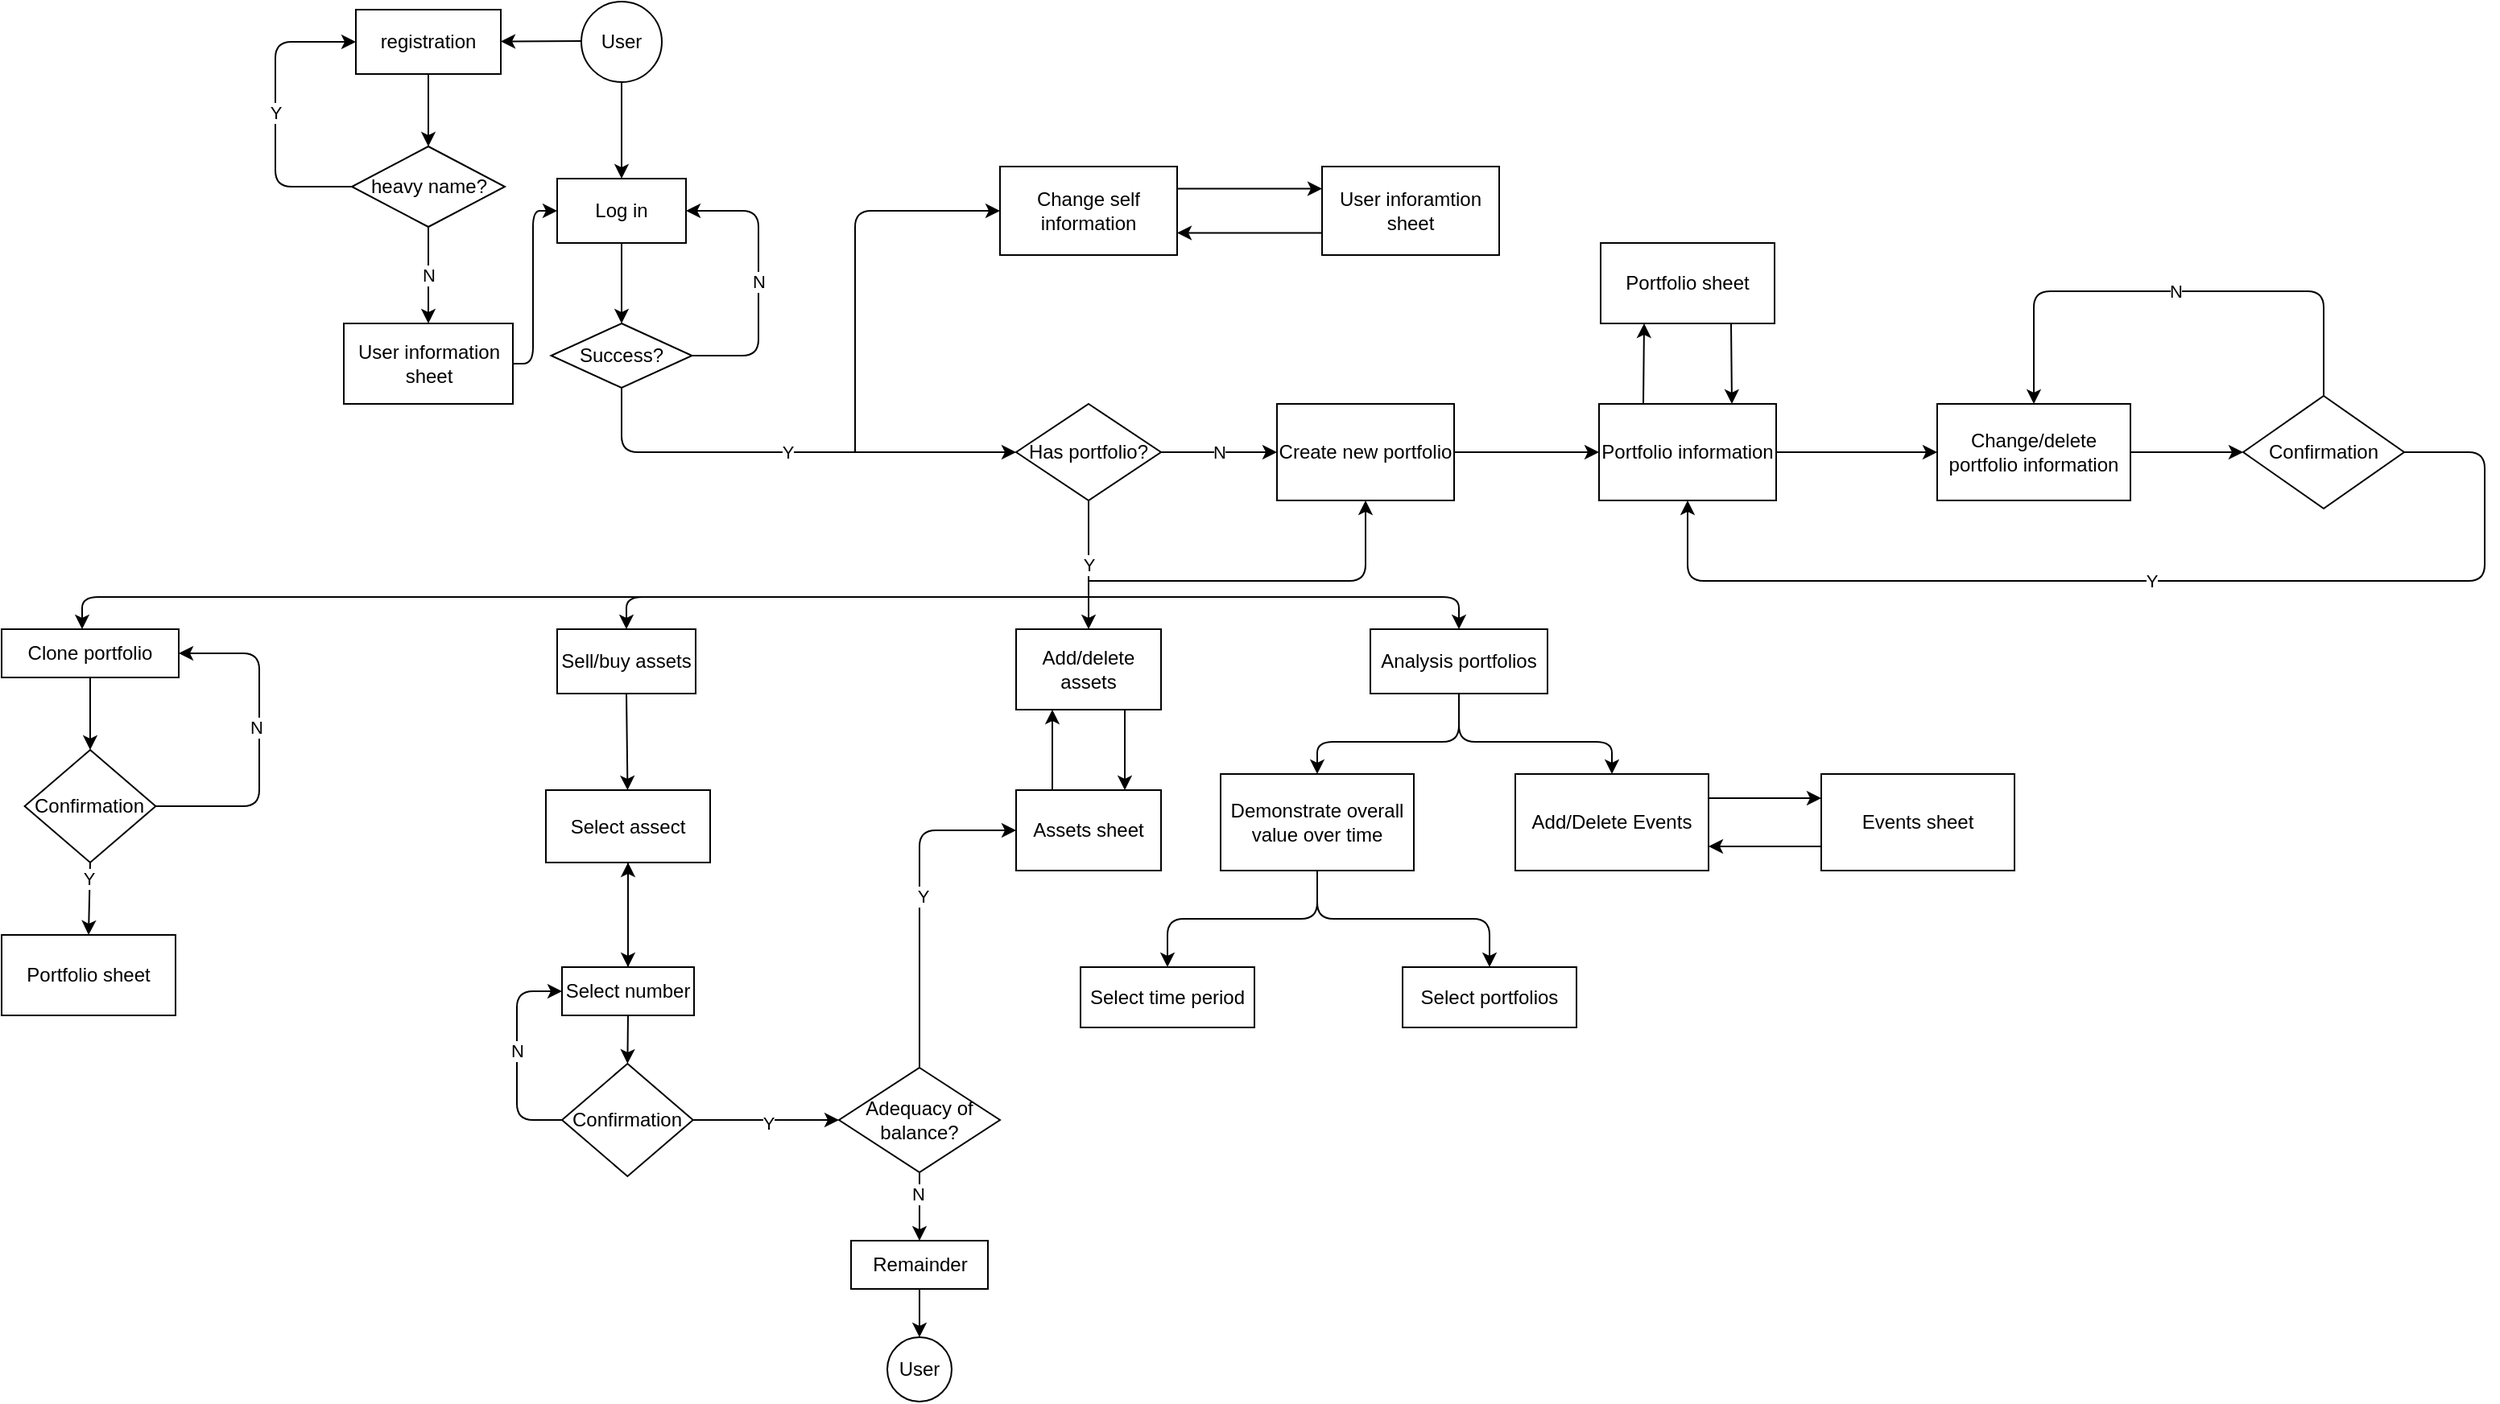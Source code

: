 <mxfile>
    <diagram id="wJVfLP4UzBCjrRszMt_y" name="第 1 页">
        <mxGraphModel dx="1895" dy="813" grid="1" gridSize="10" guides="1" tooltips="1" connect="1" arrows="1" fold="1" page="1" pageScale="1" pageWidth="827" pageHeight="1169" math="0" shadow="0">
            <root>
                <mxCell id="0"/>
                <mxCell id="1" parent="0"/>
                <mxCell id="2" value="User" style="ellipse;whiteSpace=wrap;html=1;aspect=fixed;" parent="1" vertex="1">
                    <mxGeometry x="310" y="200" width="50" height="50" as="geometry"/>
                </mxCell>
                <mxCell id="3" value="" style="endArrow=classic;html=1;" parent="1" target="4" edge="1">
                    <mxGeometry width="50" height="50" relative="1" as="geometry">
                        <mxPoint x="310" y="224.5" as="sourcePoint"/>
                        <mxPoint x="250" y="225" as="targetPoint"/>
                    </mxGeometry>
                </mxCell>
                <mxCell id="4" value="registration" style="rounded=0;whiteSpace=wrap;html=1;" parent="1" vertex="1">
                    <mxGeometry x="170" y="205" width="90" height="40" as="geometry"/>
                </mxCell>
                <mxCell id="5" value="heavy name?" style="rhombus;whiteSpace=wrap;html=1;" parent="1" vertex="1">
                    <mxGeometry x="167.5" y="290" width="95" height="50" as="geometry"/>
                </mxCell>
                <mxCell id="7" value="" style="endArrow=classic;html=1;exitX=0;exitY=0.5;exitDx=0;exitDy=0;entryX=0;entryY=0.5;entryDx=0;entryDy=0;" parent="1" source="5" target="4" edge="1">
                    <mxGeometry relative="1" as="geometry">
                        <mxPoint x="70" y="450" as="sourcePoint"/>
                        <mxPoint x="120" y="150" as="targetPoint"/>
                        <Array as="points">
                            <mxPoint x="120" y="315"/>
                            <mxPoint x="120" y="225"/>
                        </Array>
                    </mxGeometry>
                </mxCell>
                <mxCell id="8" value="Y" style="edgeLabel;resizable=0;html=1;align=center;verticalAlign=middle;" parent="7" connectable="0" vertex="1">
                    <mxGeometry relative="1" as="geometry"/>
                </mxCell>
                <mxCell id="9" value="" style="endArrow=classic;html=1;exitX=0.5;exitY=1;exitDx=0;exitDy=0;entryX=0.5;entryY=0;entryDx=0;entryDy=0;" parent="1" source="4" target="5" edge="1">
                    <mxGeometry width="50" height="50" relative="1" as="geometry">
                        <mxPoint x="390" y="360" as="sourcePoint"/>
                        <mxPoint x="440" y="310" as="targetPoint"/>
                    </mxGeometry>
                </mxCell>
                <mxCell id="14" value="" style="endArrow=classic;html=1;exitX=0.5;exitY=1;exitDx=0;exitDy=0;entryX=0.5;entryY=0;entryDx=0;entryDy=0;" parent="1" source="5" target="16" edge="1">
                    <mxGeometry relative="1" as="geometry">
                        <mxPoint x="360" y="330" as="sourcePoint"/>
                        <mxPoint x="215" y="400" as="targetPoint"/>
                    </mxGeometry>
                </mxCell>
                <mxCell id="15" value="N" style="edgeLabel;resizable=0;html=1;align=center;verticalAlign=middle;" parent="14" connectable="0" vertex="1">
                    <mxGeometry relative="1" as="geometry"/>
                </mxCell>
                <mxCell id="16" value="User information sheet" style="rounded=0;whiteSpace=wrap;html=1;" parent="1" vertex="1">
                    <mxGeometry x="162.5" y="400" width="105" height="50" as="geometry"/>
                </mxCell>
                <mxCell id="17" value="" style="endArrow=classic;html=1;exitX=0.5;exitY=1;exitDx=0;exitDy=0;entryX=0.5;entryY=0;entryDx=0;entryDy=0;" parent="1" source="2" target="18" edge="1">
                    <mxGeometry width="50" height="50" relative="1" as="geometry">
                        <mxPoint x="390" y="350" as="sourcePoint"/>
                        <mxPoint x="335" y="310" as="targetPoint"/>
                    </mxGeometry>
                </mxCell>
                <mxCell id="18" value="Log in" style="rounded=0;whiteSpace=wrap;html=1;" parent="1" vertex="1">
                    <mxGeometry x="295" y="310" width="80" height="40" as="geometry"/>
                </mxCell>
                <mxCell id="19" value="" style="endArrow=classic;html=1;exitX=1;exitY=0.5;exitDx=0;exitDy=0;entryX=0;entryY=0.5;entryDx=0;entryDy=0;" parent="1" source="16" target="18" edge="1">
                    <mxGeometry width="50" height="50" relative="1" as="geometry">
                        <mxPoint x="390" y="350" as="sourcePoint"/>
                        <mxPoint x="280" y="280" as="targetPoint"/>
                        <Array as="points">
                            <mxPoint x="280" y="425"/>
                            <mxPoint x="280" y="330"/>
                        </Array>
                    </mxGeometry>
                </mxCell>
                <mxCell id="20" value="" style="endArrow=classic;html=1;exitX=0.5;exitY=1;exitDx=0;exitDy=0;" parent="1" source="18" target="21" edge="1">
                    <mxGeometry width="50" height="50" relative="1" as="geometry">
                        <mxPoint x="390" y="350" as="sourcePoint"/>
                        <mxPoint x="335" y="400" as="targetPoint"/>
                    </mxGeometry>
                </mxCell>
                <mxCell id="21" value="Success?" style="rhombus;whiteSpace=wrap;html=1;" parent="1" vertex="1">
                    <mxGeometry x="291.25" y="400" width="87.5" height="40" as="geometry"/>
                </mxCell>
                <mxCell id="23" value="" style="endArrow=classic;html=1;exitX=1;exitY=0.5;exitDx=0;exitDy=0;entryX=1;entryY=0.5;entryDx=0;entryDy=0;" parent="1" source="21" target="18" edge="1">
                    <mxGeometry relative="1" as="geometry">
                        <mxPoint x="360" y="320" as="sourcePoint"/>
                        <mxPoint x="420" y="260" as="targetPoint"/>
                        <Array as="points">
                            <mxPoint x="420" y="420"/>
                            <mxPoint x="420" y="330"/>
                        </Array>
                    </mxGeometry>
                </mxCell>
                <mxCell id="24" value="N" style="edgeLabel;resizable=0;html=1;align=center;verticalAlign=middle;" parent="23" connectable="0" vertex="1">
                    <mxGeometry relative="1" as="geometry"/>
                </mxCell>
                <mxCell id="25" value="" style="endArrow=classic;html=1;exitX=0.5;exitY=1;exitDx=0;exitDy=0;entryX=0;entryY=0.5;entryDx=0;entryDy=0;" parent="1" source="21" target="50" edge="1">
                    <mxGeometry relative="1" as="geometry">
                        <mxPoint x="360" y="320" as="sourcePoint"/>
                        <mxPoint x="550" y="480" as="targetPoint"/>
                        <Array as="points">
                            <mxPoint x="335" y="480"/>
                        </Array>
                    </mxGeometry>
                </mxCell>
                <mxCell id="26" value="Y" style="edgeLabel;resizable=0;html=1;align=center;verticalAlign=middle;" parent="25" connectable="0" vertex="1">
                    <mxGeometry relative="1" as="geometry"/>
                </mxCell>
                <mxCell id="27" value="" style="endArrow=classic;html=1;entryX=0;entryY=0.5;entryDx=0;entryDy=0;" parent="1" target="30" edge="1">
                    <mxGeometry width="50" height="50" relative="1" as="geometry">
                        <mxPoint x="480" y="480" as="sourcePoint"/>
                        <mxPoint x="560" y="330" as="targetPoint"/>
                        <Array as="points">
                            <mxPoint x="480" y="330"/>
                        </Array>
                    </mxGeometry>
                </mxCell>
                <mxCell id="30" value="Change self information" style="rounded=0;whiteSpace=wrap;html=1;" parent="1" vertex="1">
                    <mxGeometry x="570" y="302.5" width="110" height="55" as="geometry"/>
                </mxCell>
                <mxCell id="31" value="" style="endArrow=classic;html=1;exitX=1;exitY=0.25;exitDx=0;exitDy=0;entryX=0;entryY=0.25;entryDx=0;entryDy=0;" parent="1" source="30" target="34" edge="1">
                    <mxGeometry width="50" height="50" relative="1" as="geometry">
                        <mxPoint x="700" y="330" as="sourcePoint"/>
                        <mxPoint x="770" y="315" as="targetPoint"/>
                    </mxGeometry>
                </mxCell>
                <mxCell id="32" value="" style="endArrow=classic;html=1;entryX=1;entryY=0.75;entryDx=0;entryDy=0;exitX=0;exitY=0.75;exitDx=0;exitDy=0;" parent="1" source="34" target="30" edge="1">
                    <mxGeometry width="50" height="50" relative="1" as="geometry">
                        <mxPoint x="770" y="340" as="sourcePoint"/>
                        <mxPoint x="780" y="324" as="targetPoint"/>
                    </mxGeometry>
                </mxCell>
                <mxCell id="34" value="User inforamtion sheet" style="rounded=0;whiteSpace=wrap;html=1;" parent="1" vertex="1">
                    <mxGeometry x="770" y="302.5" width="110" height="55" as="geometry"/>
                </mxCell>
                <mxCell id="50" value="Has&amp;nbsp;portfolio?" style="rhombus;whiteSpace=wrap;html=1;" vertex="1" parent="1">
                    <mxGeometry x="580" y="450" width="90" height="60" as="geometry"/>
                </mxCell>
                <mxCell id="51" value="" style="endArrow=classic;html=1;exitX=1;exitY=0.5;exitDx=0;exitDy=0;entryX=0;entryY=0.5;entryDx=0;entryDy=0;" edge="1" parent="1" source="50" target="35">
                    <mxGeometry relative="1" as="geometry">
                        <mxPoint x="670" y="490" as="sourcePoint"/>
                        <mxPoint x="700" y="500" as="targetPoint"/>
                    </mxGeometry>
                </mxCell>
                <mxCell id="52" value="N" style="edgeLabel;resizable=0;html=1;align=center;verticalAlign=middle;" connectable="0" vertex="1" parent="51">
                    <mxGeometry relative="1" as="geometry"/>
                </mxCell>
                <mxCell id="57" value="Add/delete assets" style="rounded=0;whiteSpace=wrap;html=1;" vertex="1" parent="1">
                    <mxGeometry x="580" y="590" width="90" height="50" as="geometry"/>
                </mxCell>
                <mxCell id="53" value="" style="endArrow=classic;html=1;exitX=0.5;exitY=1;exitDx=0;exitDy=0;entryX=0.5;entryY=0;entryDx=0;entryDy=0;movable=0;resizable=0;rotatable=0;deletable=0;editable=0;connectable=0;" edge="1" parent="1" source="50" target="57">
                    <mxGeometry relative="1" as="geometry">
                        <mxPoint x="600" y="500" as="sourcePoint"/>
                        <mxPoint x="625" y="590" as="targetPoint"/>
                    </mxGeometry>
                </mxCell>
                <mxCell id="54" value="Y" style="edgeLabel;resizable=0;html=1;align=center;verticalAlign=middle;" connectable="0" vertex="1" parent="53">
                    <mxGeometry relative="1" as="geometry"/>
                </mxCell>
                <mxCell id="55" value="" style="endArrow=classic;html=1;entryX=0.5;entryY=1;entryDx=0;entryDy=0;movable=0;resizable=0;rotatable=0;deletable=0;editable=0;connectable=0;" edge="1" parent="1" target="35">
                    <mxGeometry width="50" height="50" relative="1" as="geometry">
                        <mxPoint x="625" y="560" as="sourcePoint"/>
                        <mxPoint x="802" y="510" as="targetPoint"/>
                        <Array as="points">
                            <mxPoint x="797" y="560"/>
                        </Array>
                    </mxGeometry>
                </mxCell>
                <mxCell id="59" value="Assets sheet" style="rounded=0;whiteSpace=wrap;html=1;" vertex="1" parent="1">
                    <mxGeometry x="580" y="690" width="90" height="50" as="geometry"/>
                </mxCell>
                <mxCell id="60" value="" style="endArrow=classic;html=1;exitX=0.75;exitY=1;exitDx=0;exitDy=0;entryX=0.75;entryY=0;entryDx=0;entryDy=0;" edge="1" parent="1" source="57" target="59">
                    <mxGeometry width="50" height="50" relative="1" as="geometry">
                        <mxPoint x="710" y="710" as="sourcePoint"/>
                        <mxPoint x="648" y="690" as="targetPoint"/>
                    </mxGeometry>
                </mxCell>
                <mxCell id="61" value="" style="endArrow=classic;html=1;entryX=0.25;entryY=1;entryDx=0;entryDy=0;exitX=0.25;exitY=0;exitDx=0;exitDy=0;" edge="1" parent="1" source="59" target="57">
                    <mxGeometry width="50" height="50" relative="1" as="geometry">
                        <mxPoint x="603" y="690" as="sourcePoint"/>
                        <mxPoint x="670" y="810" as="targetPoint"/>
                    </mxGeometry>
                </mxCell>
                <mxCell id="62" value="" style="endArrow=classic;html=1;entryX=0.5;entryY=0;entryDx=0;entryDy=0;" edge="1" parent="1" target="63">
                    <mxGeometry width="50" height="50" relative="1" as="geometry">
                        <mxPoint x="624" y="570" as="sourcePoint"/>
                        <mxPoint x="340" y="590" as="targetPoint"/>
                        <Array as="points">
                            <mxPoint x="338" y="570"/>
                        </Array>
                    </mxGeometry>
                </mxCell>
                <mxCell id="63" value="Sell/buy assets" style="rounded=0;whiteSpace=wrap;html=1;" vertex="1" parent="1">
                    <mxGeometry x="295" y="590" width="86" height="40" as="geometry"/>
                </mxCell>
                <mxCell id="64" value="Confirmation" style="rhombus;whiteSpace=wrap;html=1;" vertex="1" parent="1">
                    <mxGeometry x="298" y="860" width="81.37" height="70" as="geometry"/>
                </mxCell>
                <mxCell id="66" value="" style="endArrow=classic;html=1;exitX=1;exitY=0.5;exitDx=0;exitDy=0;entryX=0;entryY=0.5;entryDx=0;entryDy=0;" edge="1" parent="1" source="64" target="77">
                    <mxGeometry width="50" height="50" relative="1" as="geometry">
                        <mxPoint x="570" y="710" as="sourcePoint"/>
                        <mxPoint x="460" y="895" as="targetPoint"/>
                    </mxGeometry>
                </mxCell>
                <mxCell id="67" value="Y" style="edgeLabel;html=1;align=center;verticalAlign=middle;resizable=0;points=[];" vertex="1" connectable="0" parent="66">
                    <mxGeometry x="0.011" y="-2" relative="1" as="geometry">
                        <mxPoint as="offset"/>
                    </mxGeometry>
                </mxCell>
                <mxCell id="70" value="" style="endArrow=classic;html=1;exitX=0.5;exitY=1;exitDx=0;exitDy=0;" edge="1" parent="1" source="63" target="71">
                    <mxGeometry width="50" height="50" relative="1" as="geometry">
                        <mxPoint x="680" y="780" as="sourcePoint"/>
                        <mxPoint x="338" y="690" as="targetPoint"/>
                    </mxGeometry>
                </mxCell>
                <mxCell id="71" value="Select assect" style="rounded=0;whiteSpace=wrap;html=1;" vertex="1" parent="1">
                    <mxGeometry x="288" y="690" width="102" height="45" as="geometry"/>
                </mxCell>
                <mxCell id="72" value="" style="endArrow=classic;html=1;exitX=0.5;exitY=1;exitDx=0;exitDy=0;entryX=0.5;entryY=0;entryDx=0;entryDy=0;" edge="1" parent="1" source="71" target="73">
                    <mxGeometry width="50" height="50" relative="1" as="geometry">
                        <mxPoint x="540" y="800" as="sourcePoint"/>
                        <mxPoint x="340" y="800" as="targetPoint"/>
                    </mxGeometry>
                </mxCell>
                <mxCell id="74" value="" style="edgeStyle=none;html=1;" edge="1" parent="1" source="73" target="71">
                    <mxGeometry relative="1" as="geometry"/>
                </mxCell>
                <mxCell id="73" value="Select number" style="rounded=0;whiteSpace=wrap;html=1;" vertex="1" parent="1">
                    <mxGeometry x="298" y="800" width="82" height="30" as="geometry"/>
                </mxCell>
                <mxCell id="75" value="" style="endArrow=classic;html=1;exitX=0.5;exitY=1;exitDx=0;exitDy=0;entryX=0.5;entryY=0;entryDx=0;entryDy=0;" edge="1" parent="1" source="73" target="64">
                    <mxGeometry width="50" height="50" relative="1" as="geometry">
                        <mxPoint x="440" y="800" as="sourcePoint"/>
                        <mxPoint x="490" y="750" as="targetPoint"/>
                    </mxGeometry>
                </mxCell>
                <mxCell id="77" value="Adequacy of balance?" style="rhombus;whiteSpace=wrap;html=1;" vertex="1" parent="1">
                    <mxGeometry x="470" y="862.5" width="100" height="65" as="geometry"/>
                </mxCell>
                <mxCell id="78" value="" style="endArrow=classic;html=1;exitX=0;exitY=0.5;exitDx=0;exitDy=0;entryX=0;entryY=0.5;entryDx=0;entryDy=0;" edge="1" parent="1" source="64" target="73">
                    <mxGeometry width="50" height="50" relative="1" as="geometry">
                        <mxPoint x="290" y="840" as="sourcePoint"/>
                        <mxPoint x="270" y="810" as="targetPoint"/>
                        <Array as="points">
                            <mxPoint x="270" y="895"/>
                            <mxPoint x="270" y="815"/>
                        </Array>
                    </mxGeometry>
                </mxCell>
                <mxCell id="80" value="N" style="edgeLabel;html=1;align=center;verticalAlign=middle;resizable=0;points=[];" vertex="1" connectable="0" parent="78">
                    <mxGeometry x="0.052" relative="1" as="geometry">
                        <mxPoint as="offset"/>
                    </mxGeometry>
                </mxCell>
                <mxCell id="81" value="" style="endArrow=classic;html=1;exitX=0.5;exitY=1;exitDx=0;exitDy=0;entryX=0.5;entryY=0;entryDx=0;entryDy=0;" edge="1" parent="1" source="77" target="83">
                    <mxGeometry width="50" height="50" relative="1" as="geometry">
                        <mxPoint x="460" y="890" as="sourcePoint"/>
                        <mxPoint x="520" y="980" as="targetPoint"/>
                    </mxGeometry>
                </mxCell>
                <mxCell id="82" value="N" style="edgeLabel;html=1;align=center;verticalAlign=middle;resizable=0;points=[];" vertex="1" connectable="0" parent="81">
                    <mxGeometry x="-0.355" y="-1" relative="1" as="geometry">
                        <mxPoint as="offset"/>
                    </mxGeometry>
                </mxCell>
                <mxCell id="83" value="Remainder" style="rounded=0;whiteSpace=wrap;html=1;" vertex="1" parent="1">
                    <mxGeometry x="477.5" y="970" width="85" height="30" as="geometry"/>
                </mxCell>
                <mxCell id="84" value="" style="endArrow=classic;html=1;exitX=0.5;exitY=1;exitDx=0;exitDy=0;entryX=0.5;entryY=0;entryDx=0;entryDy=0;" edge="1" parent="1" source="83" target="85">
                    <mxGeometry width="50" height="50" relative="1" as="geometry">
                        <mxPoint x="460" y="960" as="sourcePoint"/>
                        <mxPoint x="520" y="1030" as="targetPoint"/>
                    </mxGeometry>
                </mxCell>
                <mxCell id="85" value="User" style="ellipse;whiteSpace=wrap;html=1;aspect=fixed;" vertex="1" parent="1">
                    <mxGeometry x="500" y="1030" width="40" height="40" as="geometry"/>
                </mxCell>
                <mxCell id="86" value="" style="endArrow=classic;html=1;exitX=0.5;exitY=0;exitDx=0;exitDy=0;entryX=0;entryY=0.5;entryDx=0;entryDy=0;" edge="1" parent="1" source="77" target="59">
                    <mxGeometry width="50" height="50" relative="1" as="geometry">
                        <mxPoint x="440" y="780" as="sourcePoint"/>
                        <mxPoint x="520" y="680" as="targetPoint"/>
                        <Array as="points">
                            <mxPoint x="520" y="715"/>
                        </Array>
                    </mxGeometry>
                </mxCell>
                <mxCell id="87" value="Y" style="edgeLabel;html=1;align=center;verticalAlign=middle;resizable=0;points=[];" vertex="1" connectable="0" parent="86">
                    <mxGeometry x="0.027" y="-2" relative="1" as="geometry">
                        <mxPoint as="offset"/>
                    </mxGeometry>
                </mxCell>
                <mxCell id="90" value="" style="endArrow=classic;html=1;" edge="1" parent="1" target="91">
                    <mxGeometry width="50" height="50" relative="1" as="geometry">
                        <mxPoint x="620" y="570" as="sourcePoint"/>
                        <mxPoint x="860" y="590" as="targetPoint"/>
                        <Array as="points">
                            <mxPoint x="855" y="570"/>
                        </Array>
                    </mxGeometry>
                </mxCell>
                <mxCell id="91" value="Analysis portfolios" style="rounded=0;whiteSpace=wrap;html=1;" vertex="1" parent="1">
                    <mxGeometry x="800" y="590" width="110" height="40" as="geometry"/>
                </mxCell>
                <mxCell id="92" value="Demonstrate overall value over time" style="rounded=0;whiteSpace=wrap;html=1;" vertex="1" parent="1">
                    <mxGeometry x="707" y="680" width="120" height="60" as="geometry"/>
                </mxCell>
                <mxCell id="93" value="" style="endArrow=classic;html=1;exitX=0.5;exitY=1;exitDx=0;exitDy=0;entryX=0.5;entryY=0;entryDx=0;entryDy=0;" edge="1" parent="1" source="91" target="92">
                    <mxGeometry width="50" height="50" relative="1" as="geometry">
                        <mxPoint x="690" y="730" as="sourcePoint"/>
                        <mxPoint x="740" y="680" as="targetPoint"/>
                        <Array as="points">
                            <mxPoint x="855" y="660"/>
                            <mxPoint x="767" y="660"/>
                        </Array>
                    </mxGeometry>
                </mxCell>
                <mxCell id="95" value="" style="endArrow=classic;html=1;entryX=0.5;entryY=0;entryDx=0;entryDy=0;" edge="1" parent="1" target="96">
                    <mxGeometry width="50" height="50" relative="1" as="geometry">
                        <mxPoint x="855" y="630" as="sourcePoint"/>
                        <mxPoint x="950" y="680" as="targetPoint"/>
                        <Array as="points">
                            <mxPoint x="855" y="660"/>
                            <mxPoint x="950" y="660"/>
                        </Array>
                    </mxGeometry>
                </mxCell>
                <mxCell id="96" value="Add/Delete Events" style="rounded=0;whiteSpace=wrap;html=1;" vertex="1" parent="1">
                    <mxGeometry x="890" y="680" width="120" height="60" as="geometry"/>
                </mxCell>
                <mxCell id="35" value="Create new portfolio" style="rounded=0;whiteSpace=wrap;html=1;" parent="1" vertex="1">
                    <mxGeometry x="742" y="450" width="110" height="60" as="geometry"/>
                </mxCell>
                <mxCell id="37" value="Portfolio information" style="rounded=0;whiteSpace=wrap;html=1;" parent="1" vertex="1">
                    <mxGeometry x="942" y="450" width="110" height="60" as="geometry"/>
                </mxCell>
                <mxCell id="38" value="" style="endArrow=classic;html=1;exitX=1;exitY=0.5;exitDx=0;exitDy=0;entryX=0;entryY=0.5;entryDx=0;entryDy=0;" edge="1" parent="1" source="35" target="37">
                    <mxGeometry width="50" height="50" relative="1" as="geometry">
                        <mxPoint x="872" y="500" as="sourcePoint"/>
                        <mxPoint x="962" y="500" as="targetPoint"/>
                    </mxGeometry>
                </mxCell>
                <mxCell id="39" value="" style="endArrow=classic;html=1;entryX=0;entryY=0.5;entryDx=0;entryDy=0;exitX=1;exitY=0.5;exitDx=0;exitDy=0;" edge="1" parent="1" source="37" target="41">
                    <mxGeometry width="50" height="50" relative="1" as="geometry">
                        <mxPoint x="1062" y="470" as="sourcePoint"/>
                        <mxPoint x="1142" y="480" as="targetPoint"/>
                    </mxGeometry>
                </mxCell>
                <mxCell id="41" value="Change/delete portfolio information" style="rounded=0;whiteSpace=wrap;html=1;" vertex="1" parent="1">
                    <mxGeometry x="1152" y="450" width="120" height="60" as="geometry"/>
                </mxCell>
                <mxCell id="42" value="Confirmation" style="rhombus;whiteSpace=wrap;html=1;" vertex="1" parent="1">
                    <mxGeometry x="1342" y="445" width="100" height="70" as="geometry"/>
                </mxCell>
                <mxCell id="43" value="" style="endArrow=classic;html=1;exitX=1;exitY=0.5;exitDx=0;exitDy=0;entryX=0;entryY=0.5;entryDx=0;entryDy=0;" edge="1" parent="1" source="41" target="42">
                    <mxGeometry width="50" height="50" relative="1" as="geometry">
                        <mxPoint x="1242" y="360" as="sourcePoint"/>
                        <mxPoint x="1292" y="310" as="targetPoint"/>
                    </mxGeometry>
                </mxCell>
                <mxCell id="44" value="" style="endArrow=classic;html=1;exitX=0.5;exitY=0;exitDx=0;exitDy=0;entryX=0.5;entryY=0;entryDx=0;entryDy=0;" edge="1" parent="1" source="42" target="41">
                    <mxGeometry relative="1" as="geometry">
                        <mxPoint x="1222" y="380" as="sourcePoint"/>
                        <mxPoint x="1122" y="380" as="targetPoint"/>
                        <Array as="points">
                            <mxPoint x="1392" y="380"/>
                            <mxPoint x="1212" y="380"/>
                        </Array>
                    </mxGeometry>
                </mxCell>
                <mxCell id="45" value="N" style="edgeLabel;resizable=0;html=1;align=center;verticalAlign=middle;" connectable="0" vertex="1" parent="44">
                    <mxGeometry relative="1" as="geometry"/>
                </mxCell>
                <mxCell id="46" value="" style="endArrow=classic;html=1;exitX=1;exitY=0.5;exitDx=0;exitDy=0;entryX=0.5;entryY=1;entryDx=0;entryDy=0;" edge="1" parent="1" source="42" target="37">
                    <mxGeometry relative="1" as="geometry">
                        <mxPoint x="1192" y="480" as="sourcePoint"/>
                        <mxPoint x="962" y="560" as="targetPoint"/>
                        <Array as="points">
                            <mxPoint x="1492" y="480"/>
                            <mxPoint x="1492" y="560"/>
                            <mxPoint x="997" y="560"/>
                        </Array>
                    </mxGeometry>
                </mxCell>
                <mxCell id="47" value="Y" style="edgeLabel;resizable=0;html=1;align=center;verticalAlign=middle;" connectable="0" vertex="1" parent="46">
                    <mxGeometry relative="1" as="geometry"/>
                </mxCell>
                <mxCell id="97" value="" style="endArrow=classic;html=1;exitX=0.25;exitY=0;exitDx=0;exitDy=0;entryX=0.25;entryY=1;entryDx=0;entryDy=0;" edge="1" parent="1" source="37" target="99">
                    <mxGeometry width="50" height="50" relative="1" as="geometry">
                        <mxPoint x="1120" y="480" as="sourcePoint"/>
                        <mxPoint x="970" y="370" as="targetPoint"/>
                    </mxGeometry>
                </mxCell>
                <mxCell id="98" value="" style="endArrow=classic;html=1;entryX=0.75;entryY=0;entryDx=0;entryDy=0;exitX=0.75;exitY=1;exitDx=0;exitDy=0;" edge="1" parent="1" source="99" target="37">
                    <mxGeometry width="50" height="50" relative="1" as="geometry">
                        <mxPoint x="1025" y="370" as="sourcePoint"/>
                        <mxPoint x="1170" y="430" as="targetPoint"/>
                    </mxGeometry>
                </mxCell>
                <mxCell id="99" value="Portfolio sheet" style="rounded=0;whiteSpace=wrap;html=1;" vertex="1" parent="1">
                    <mxGeometry x="943" y="350" width="108" height="50" as="geometry"/>
                </mxCell>
                <mxCell id="100" value="" style="endArrow=classic;html=1;exitX=1;exitY=0.25;exitDx=0;exitDy=0;entryX=0;entryY=0.25;entryDx=0;entryDy=0;" edge="1" parent="1" source="96" target="102">
                    <mxGeometry width="50" height="50" relative="1" as="geometry">
                        <mxPoint x="970" y="680" as="sourcePoint"/>
                        <mxPoint x="1070" y="695" as="targetPoint"/>
                    </mxGeometry>
                </mxCell>
                <mxCell id="101" value="" style="endArrow=classic;html=1;entryX=1;entryY=0.75;entryDx=0;entryDy=0;exitX=0;exitY=0.75;exitDx=0;exitDy=0;" edge="1" parent="1" source="102" target="96">
                    <mxGeometry width="50" height="50" relative="1" as="geometry">
                        <mxPoint x="1070" y="725" as="sourcePoint"/>
                        <mxPoint x="1160" y="780" as="targetPoint"/>
                    </mxGeometry>
                </mxCell>
                <mxCell id="102" value="Events sheet" style="rounded=0;whiteSpace=wrap;html=1;" vertex="1" parent="1">
                    <mxGeometry x="1080" y="680" width="120" height="60" as="geometry"/>
                </mxCell>
                <mxCell id="103" value="" style="endArrow=classic;html=1;exitX=0.5;exitY=1;exitDx=0;exitDy=0;entryX=0.5;entryY=0;entryDx=0;entryDy=0;" edge="1" parent="1" source="92" target="104">
                    <mxGeometry width="50" height="50" relative="1" as="geometry">
                        <mxPoint x="780" y="720" as="sourcePoint"/>
                        <mxPoint x="680" y="790" as="targetPoint"/>
                        <Array as="points">
                            <mxPoint x="767" y="770"/>
                            <mxPoint x="674" y="770"/>
                        </Array>
                    </mxGeometry>
                </mxCell>
                <mxCell id="104" value="Select time period" style="rounded=0;whiteSpace=wrap;html=1;" vertex="1" parent="1">
                    <mxGeometry x="620" y="800" width="108" height="37.5" as="geometry"/>
                </mxCell>
                <mxCell id="105" value="Select portfolios" style="rounded=0;whiteSpace=wrap;html=1;" vertex="1" parent="1">
                    <mxGeometry x="820" y="800" width="108" height="37.5" as="geometry"/>
                </mxCell>
                <mxCell id="106" value="" style="endArrow=classic;html=1;exitX=0.5;exitY=1;exitDx=0;exitDy=0;entryX=0.5;entryY=0;entryDx=0;entryDy=0;" edge="1" parent="1" source="92" target="105">
                    <mxGeometry width="50" height="50" relative="1" as="geometry">
                        <mxPoint x="780" y="720" as="sourcePoint"/>
                        <mxPoint x="850" y="770" as="targetPoint"/>
                        <Array as="points">
                            <mxPoint x="767" y="770"/>
                            <mxPoint x="874" y="770"/>
                        </Array>
                    </mxGeometry>
                </mxCell>
                <mxCell id="107" value="" style="endArrow=classic;html=1;" edge="1" parent="1">
                    <mxGeometry width="50" height="50" relative="1" as="geometry">
                        <mxPoint x="470" y="570" as="sourcePoint"/>
                        <mxPoint y="590" as="targetPoint"/>
                        <Array as="points">
                            <mxPoint y="570"/>
                        </Array>
                    </mxGeometry>
                </mxCell>
                <mxCell id="108" value="Clone portfolio" style="rounded=0;whiteSpace=wrap;html=1;" vertex="1" parent="1">
                    <mxGeometry x="-50" y="590" width="110" height="30" as="geometry"/>
                </mxCell>
                <mxCell id="109" value="Confirmation" style="rhombus;whiteSpace=wrap;html=1;" vertex="1" parent="1">
                    <mxGeometry x="-35.69" y="665" width="81.37" height="70" as="geometry"/>
                </mxCell>
                <mxCell id="110" value="" style="endArrow=classic;html=1;exitX=0.5;exitY=1;exitDx=0;exitDy=0;entryX=0.5;entryY=0;entryDx=0;entryDy=0;" edge="1" parent="1" source="108" target="109">
                    <mxGeometry width="50" height="50" relative="1" as="geometry">
                        <mxPoint x="420" y="690" as="sourcePoint"/>
                        <mxPoint x="470" y="640" as="targetPoint"/>
                    </mxGeometry>
                </mxCell>
                <mxCell id="111" value="" style="endArrow=classic;html=1;exitX=1;exitY=0.5;exitDx=0;exitDy=0;entryX=1;entryY=0.5;entryDx=0;entryDy=0;" edge="1" parent="1" source="109" target="108">
                    <mxGeometry width="50" height="50" relative="1" as="geometry">
                        <mxPoint x="370" y="730" as="sourcePoint"/>
                        <mxPoint x="110" y="600" as="targetPoint"/>
                        <Array as="points">
                            <mxPoint x="110" y="700"/>
                            <mxPoint x="110" y="605"/>
                        </Array>
                    </mxGeometry>
                </mxCell>
                <mxCell id="112" value="N" style="edgeLabel;html=1;align=center;verticalAlign=middle;resizable=0;points=[];" vertex="1" connectable="0" parent="111">
                    <mxGeometry x="0.085" y="3" relative="1" as="geometry">
                        <mxPoint x="1" as="offset"/>
                    </mxGeometry>
                </mxCell>
                <mxCell id="113" value="" style="endArrow=classic;html=1;exitX=0.5;exitY=1;exitDx=0;exitDy=0;entryX=0.5;entryY=0;entryDx=0;entryDy=0;" edge="1" parent="1" source="109" target="115">
                    <mxGeometry width="50" height="50" relative="1" as="geometry">
                        <mxPoint x="370" y="730" as="sourcePoint"/>
                        <mxPoint x="5" y="790" as="targetPoint"/>
                    </mxGeometry>
                </mxCell>
                <mxCell id="114" value="Y" style="edgeLabel;html=1;align=center;verticalAlign=middle;resizable=0;points=[];" vertex="1" connectable="0" parent="113">
                    <mxGeometry x="-0.512" y="-1" relative="1" as="geometry">
                        <mxPoint y="-1" as="offset"/>
                    </mxGeometry>
                </mxCell>
                <mxCell id="115" value="Portfolio sheet" style="rounded=0;whiteSpace=wrap;html=1;" vertex="1" parent="1">
                    <mxGeometry x="-50" y="780" width="108" height="50" as="geometry"/>
                </mxCell>
            </root>
        </mxGraphModel>
    </diagram>
</mxfile>